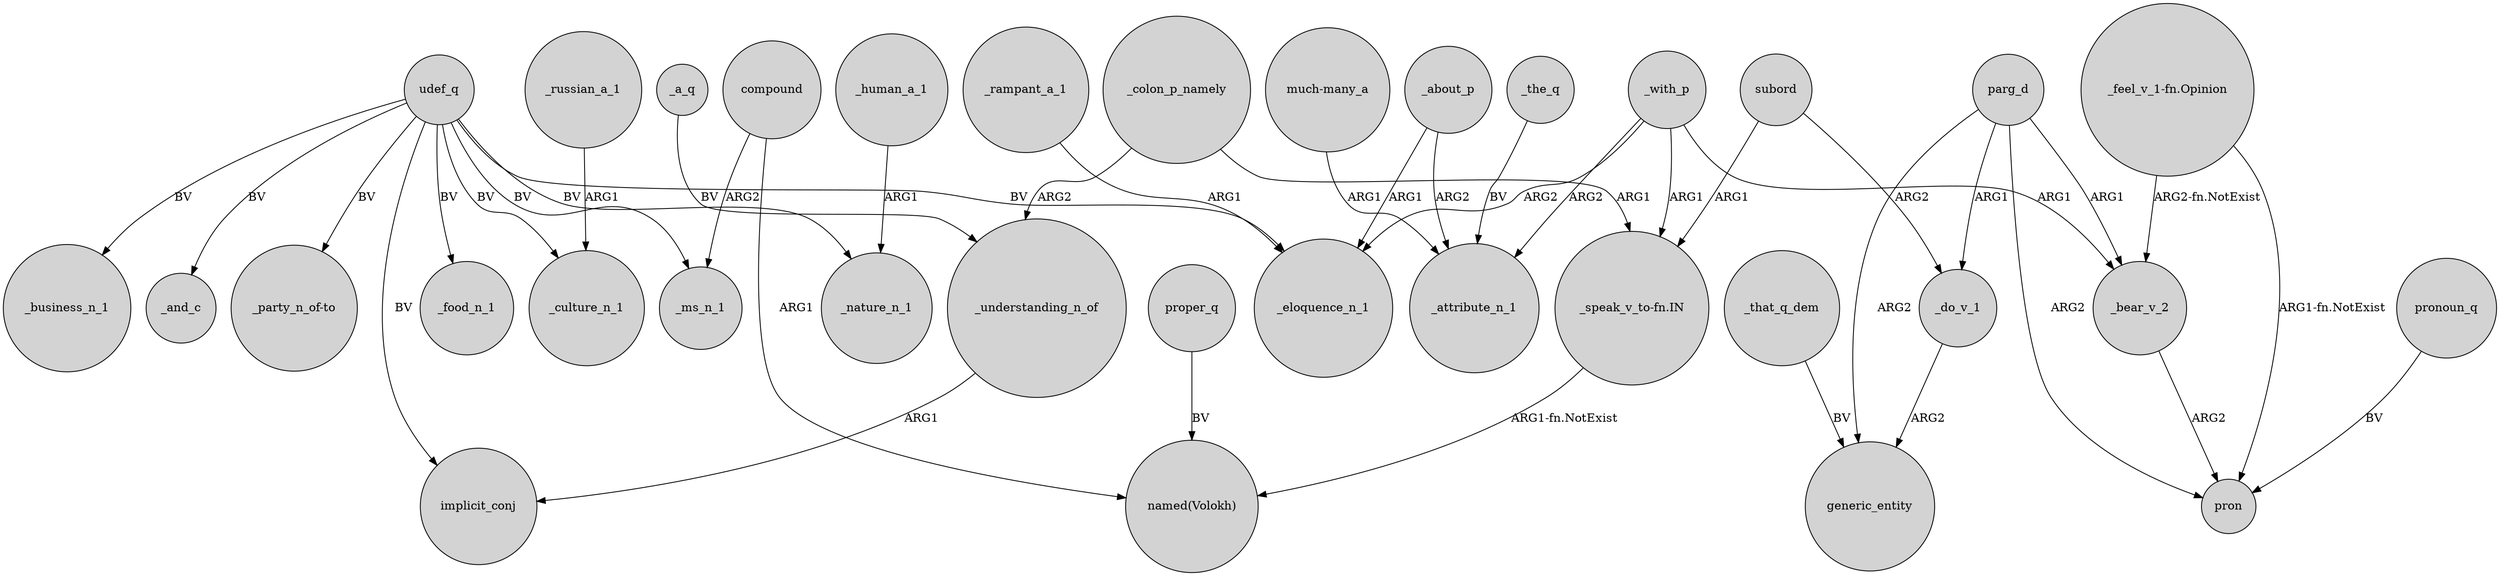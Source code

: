 digraph {
	node [shape=circle style=filled]
	_a_q -> _understanding_n_of [label=BV]
	"much-many_a" -> _attribute_n_1 [label=ARG1]
	parg_d -> _do_v_1 [label=ARG1]
	_that_q_dem -> generic_entity [label=BV]
	"_feel_v_1-fn.Opinion" -> pron [label="ARG1-fn.NotExist"]
	_colon_p_namely -> _understanding_n_of [label=ARG2]
	parg_d -> generic_entity [label=ARG2]
	_with_p -> _eloquence_n_1 [label=ARG2]
	_colon_p_namely -> "_speak_v_to-fn.IN" [label=ARG1]
	udef_q -> _nature_n_1 [label=BV]
	udef_q -> "_party_n_of-to" [label=BV]
	subord -> _do_v_1 [label=ARG2]
	_do_v_1 -> generic_entity [label=ARG2]
	compound -> "named(Volokh)" [label=ARG1]
	_bear_v_2 -> pron [label=ARG2]
	compound -> _ms_n_1 [label=ARG2]
	udef_q -> implicit_conj [label=BV]
	udef_q -> _food_n_1 [label=BV]
	udef_q -> _culture_n_1 [label=BV]
	_about_p -> _attribute_n_1 [label=ARG2]
	"_feel_v_1-fn.Opinion" -> _bear_v_2 [label="ARG2-fn.NotExist"]
	parg_d -> pron [label=ARG2]
	udef_q -> _eloquence_n_1 [label=BV]
	_with_p -> _bear_v_2 [label=ARG1]
	pronoun_q -> pron [label=BV]
	_russian_a_1 -> _culture_n_1 [label=ARG1]
	udef_q -> _ms_n_1 [label=BV]
	proper_q -> "named(Volokh)" [label=BV]
	"_speak_v_to-fn.IN" -> "named(Volokh)" [label="ARG1-fn.NotExist"]
	_about_p -> _eloquence_n_1 [label=ARG1]
	_rampant_a_1 -> _eloquence_n_1 [label=ARG1]
	udef_q -> _business_n_1 [label=BV]
	_the_q -> _attribute_n_1 [label=BV]
	parg_d -> _bear_v_2 [label=ARG1]
	subord -> "_speak_v_to-fn.IN" [label=ARG1]
	_understanding_n_of -> implicit_conj [label=ARG1]
	_with_p -> _attribute_n_1 [label=ARG2]
	udef_q -> _and_c [label=BV]
	_with_p -> "_speak_v_to-fn.IN" [label=ARG1]
	_human_a_1 -> _nature_n_1 [label=ARG1]
}
